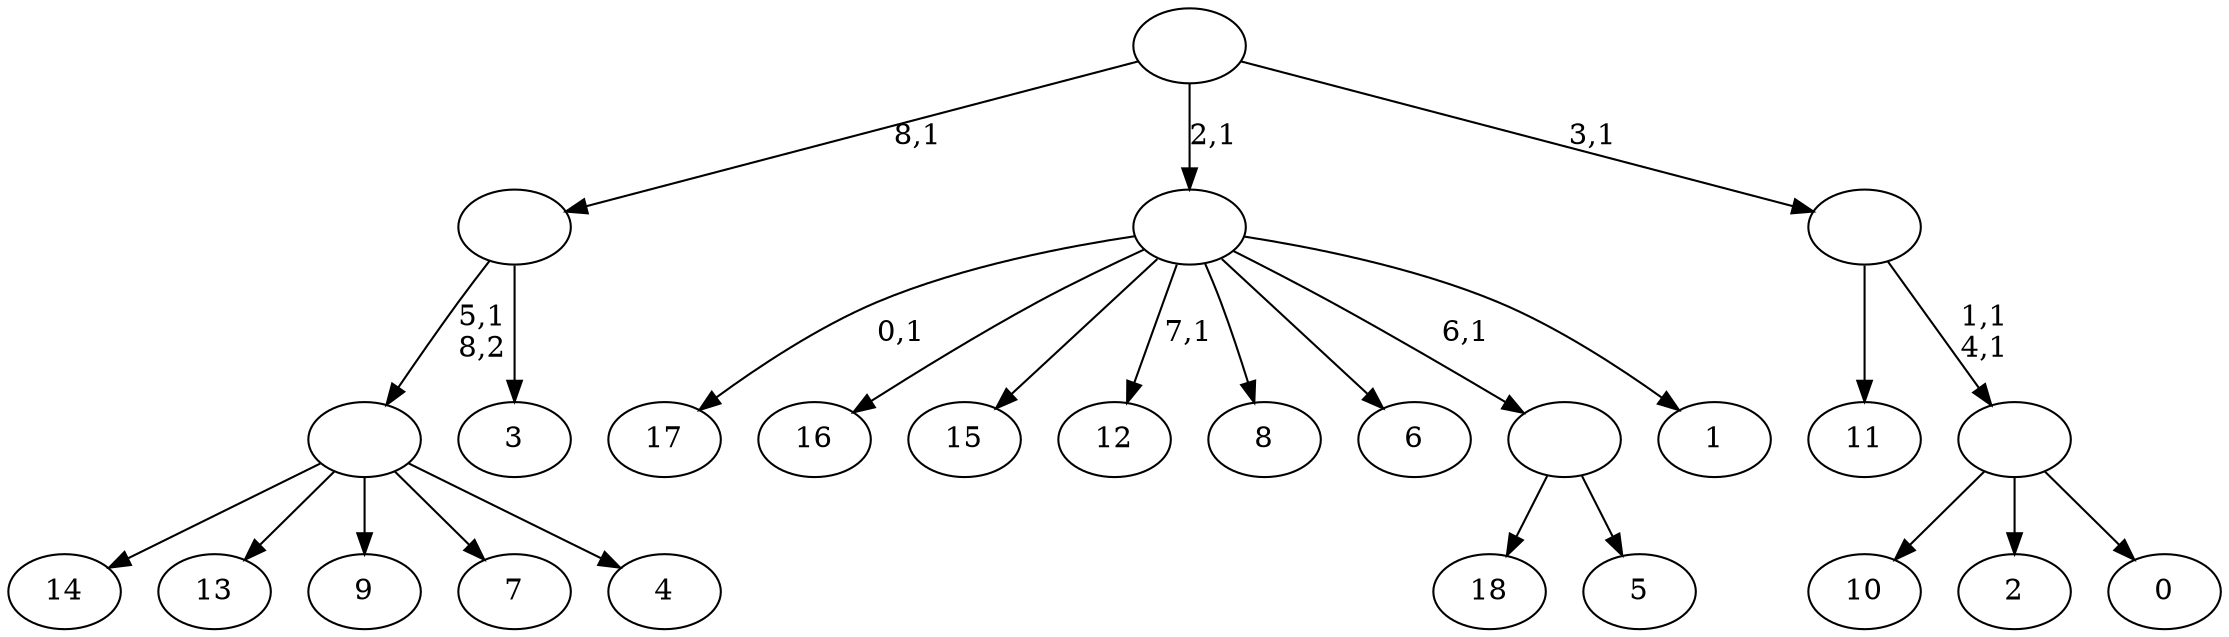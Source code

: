 digraph T {
	28 [label="18"]
	27 [label="17"]
	25 [label="16"]
	24 [label="15"]
	23 [label="14"]
	22 [label="13"]
	21 [label="12"]
	19 [label="11"]
	18 [label="10"]
	17 [label="9"]
	16 [label="8"]
	15 [label="7"]
	14 [label="6"]
	13 [label="5"]
	12 [label=""]
	11 [label="4"]
	10 [label=""]
	9 [label="3"]
	8 [label=""]
	7 [label="2"]
	6 [label="1"]
	5 [label=""]
	4 [label="0"]
	3 [label=""]
	1 [label=""]
	0 [label=""]
	12 -> 28 [label=""]
	12 -> 13 [label=""]
	10 -> 23 [label=""]
	10 -> 22 [label=""]
	10 -> 17 [label=""]
	10 -> 15 [label=""]
	10 -> 11 [label=""]
	8 -> 10 [label="5,1\n8,2"]
	8 -> 9 [label=""]
	5 -> 21 [label="7,1"]
	5 -> 27 [label="0,1"]
	5 -> 25 [label=""]
	5 -> 24 [label=""]
	5 -> 16 [label=""]
	5 -> 14 [label=""]
	5 -> 12 [label="6,1"]
	5 -> 6 [label=""]
	3 -> 18 [label=""]
	3 -> 7 [label=""]
	3 -> 4 [label=""]
	1 -> 3 [label="1,1\n4,1"]
	1 -> 19 [label=""]
	0 -> 8 [label="8,1"]
	0 -> 5 [label="2,1"]
	0 -> 1 [label="3,1"]
}
